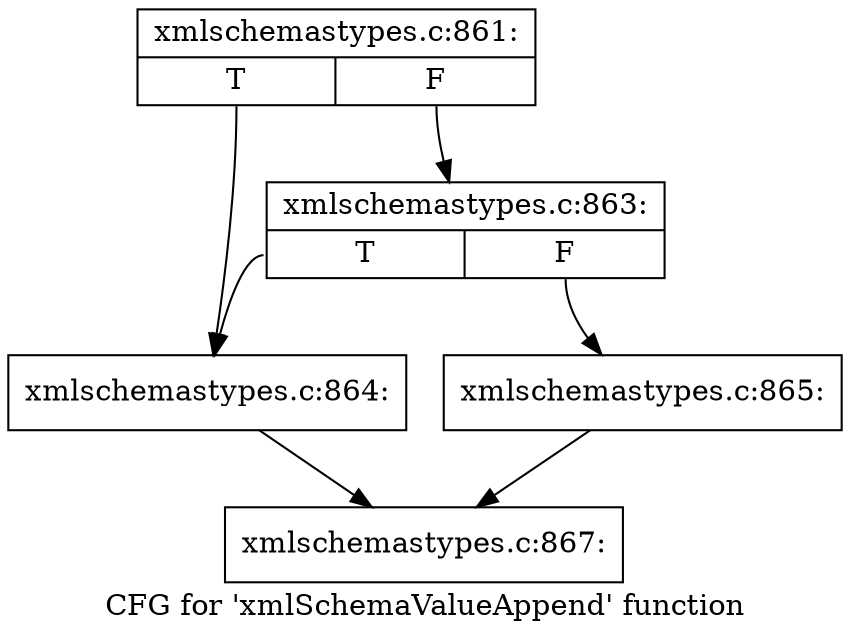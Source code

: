 digraph "CFG for 'xmlSchemaValueAppend' function" {
	label="CFG for 'xmlSchemaValueAppend' function";

	Node0x557d8d938460 [shape=record,label="{xmlschemastypes.c:861:|{<s0>T|<s1>F}}"];
	Node0x557d8d938460:s0 -> Node0x557d8d942f30;
	Node0x557d8d938460:s1 -> Node0x557d8d942fd0;
	Node0x557d8d942fd0 [shape=record,label="{xmlschemastypes.c:863:|{<s0>T|<s1>F}}"];
	Node0x557d8d942fd0:s0 -> Node0x557d8d942f30;
	Node0x557d8d942fd0:s1 -> Node0x557d8d942f80;
	Node0x557d8d942f30 [shape=record,label="{xmlschemastypes.c:864:}"];
	Node0x557d8d942f30 -> Node0x557d8d938100;
	Node0x557d8d942f80 [shape=record,label="{xmlschemastypes.c:865:}"];
	Node0x557d8d942f80 -> Node0x557d8d938100;
	Node0x557d8d938100 [shape=record,label="{xmlschemastypes.c:867:}"];
}
